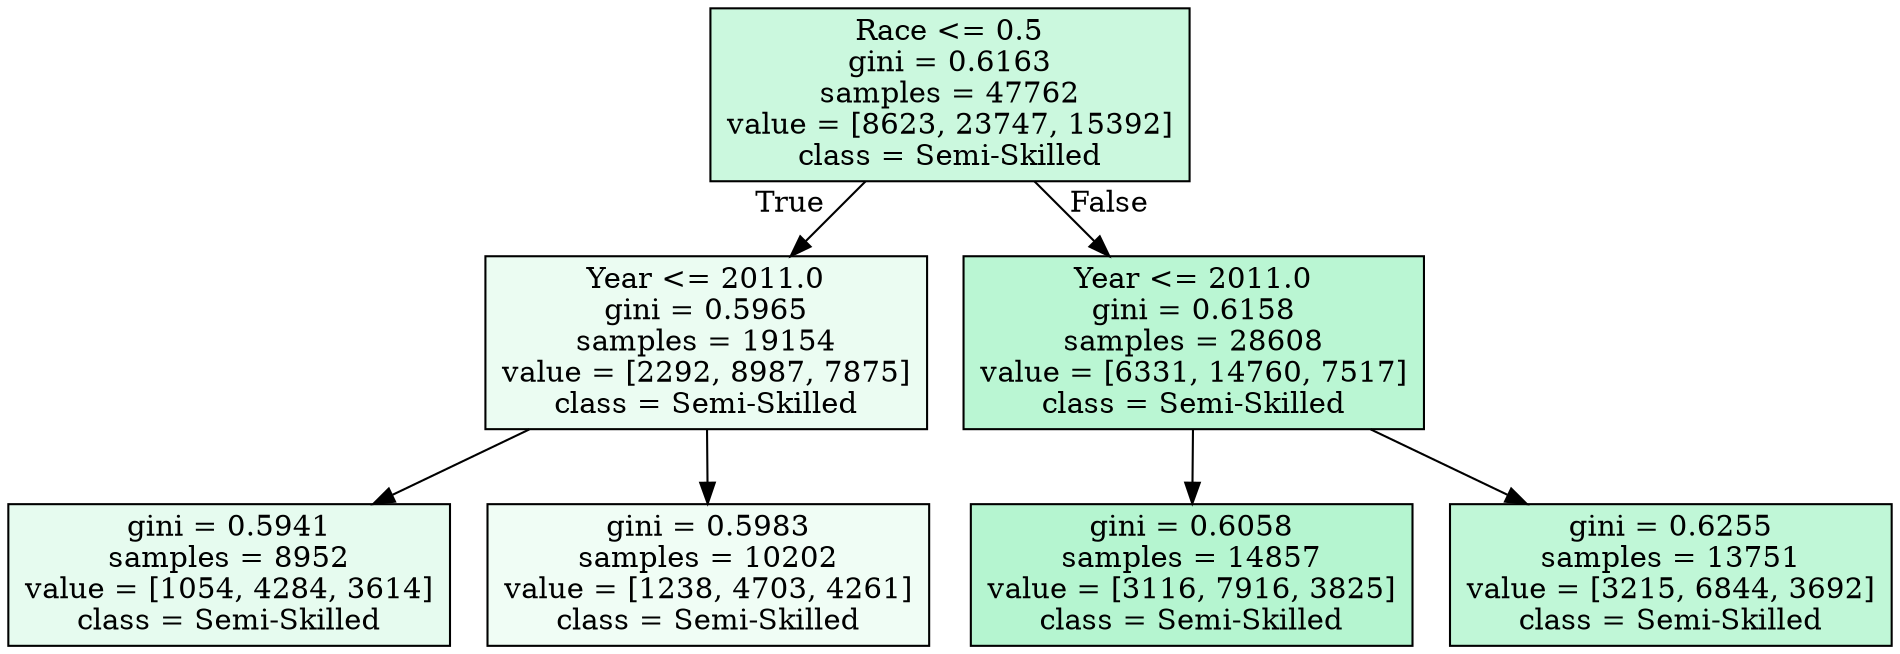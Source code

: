 digraph Tree {
node [shape=box, style="filled", color="black"] ;
0 [label="Race <= 0.5\ngini = 0.6163\nsamples = 47762\nvalue = [8623, 23747, 15392]\nclass = Semi-Skilled", fillcolor="#39e58142"] ;
1 [label="Year <= 2011.0\ngini = 0.5965\nsamples = 19154\nvalue = [2292, 8987, 7875]\nclass = Semi-Skilled", fillcolor="#39e58119"] ;
0 -> 1 [labeldistance=2.5, labelangle=45, headlabel="True"] ;
2 [label="gini = 0.5941\nsamples = 8952\nvalue = [1054, 4284, 3614]\nclass = Semi-Skilled", fillcolor="#39e58120"] ;
1 -> 2 ;
3 [label="gini = 0.5983\nsamples = 10202\nvalue = [1238, 4703, 4261]\nclass = Semi-Skilled", fillcolor="#39e58113"] ;
1 -> 3 ;
4 [label="Year <= 2011.0\ngini = 0.6158\nsamples = 28608\nvalue = [6331, 14760, 7517]\nclass = Semi-Skilled", fillcolor="#39e58158"] ;
0 -> 4 [labeldistance=2.5, labelangle=-45, headlabel="False"] ;
5 [label="gini = 0.6058\nsamples = 14857\nvalue = [3116, 7916, 3825]\nclass = Semi-Skilled", fillcolor="#39e5815f"] ;
4 -> 5 ;
6 [label="gini = 0.6255\nsamples = 13751\nvalue = [3215, 6844, 3692]\nclass = Semi-Skilled", fillcolor="#39e58150"] ;
4 -> 6 ;
}